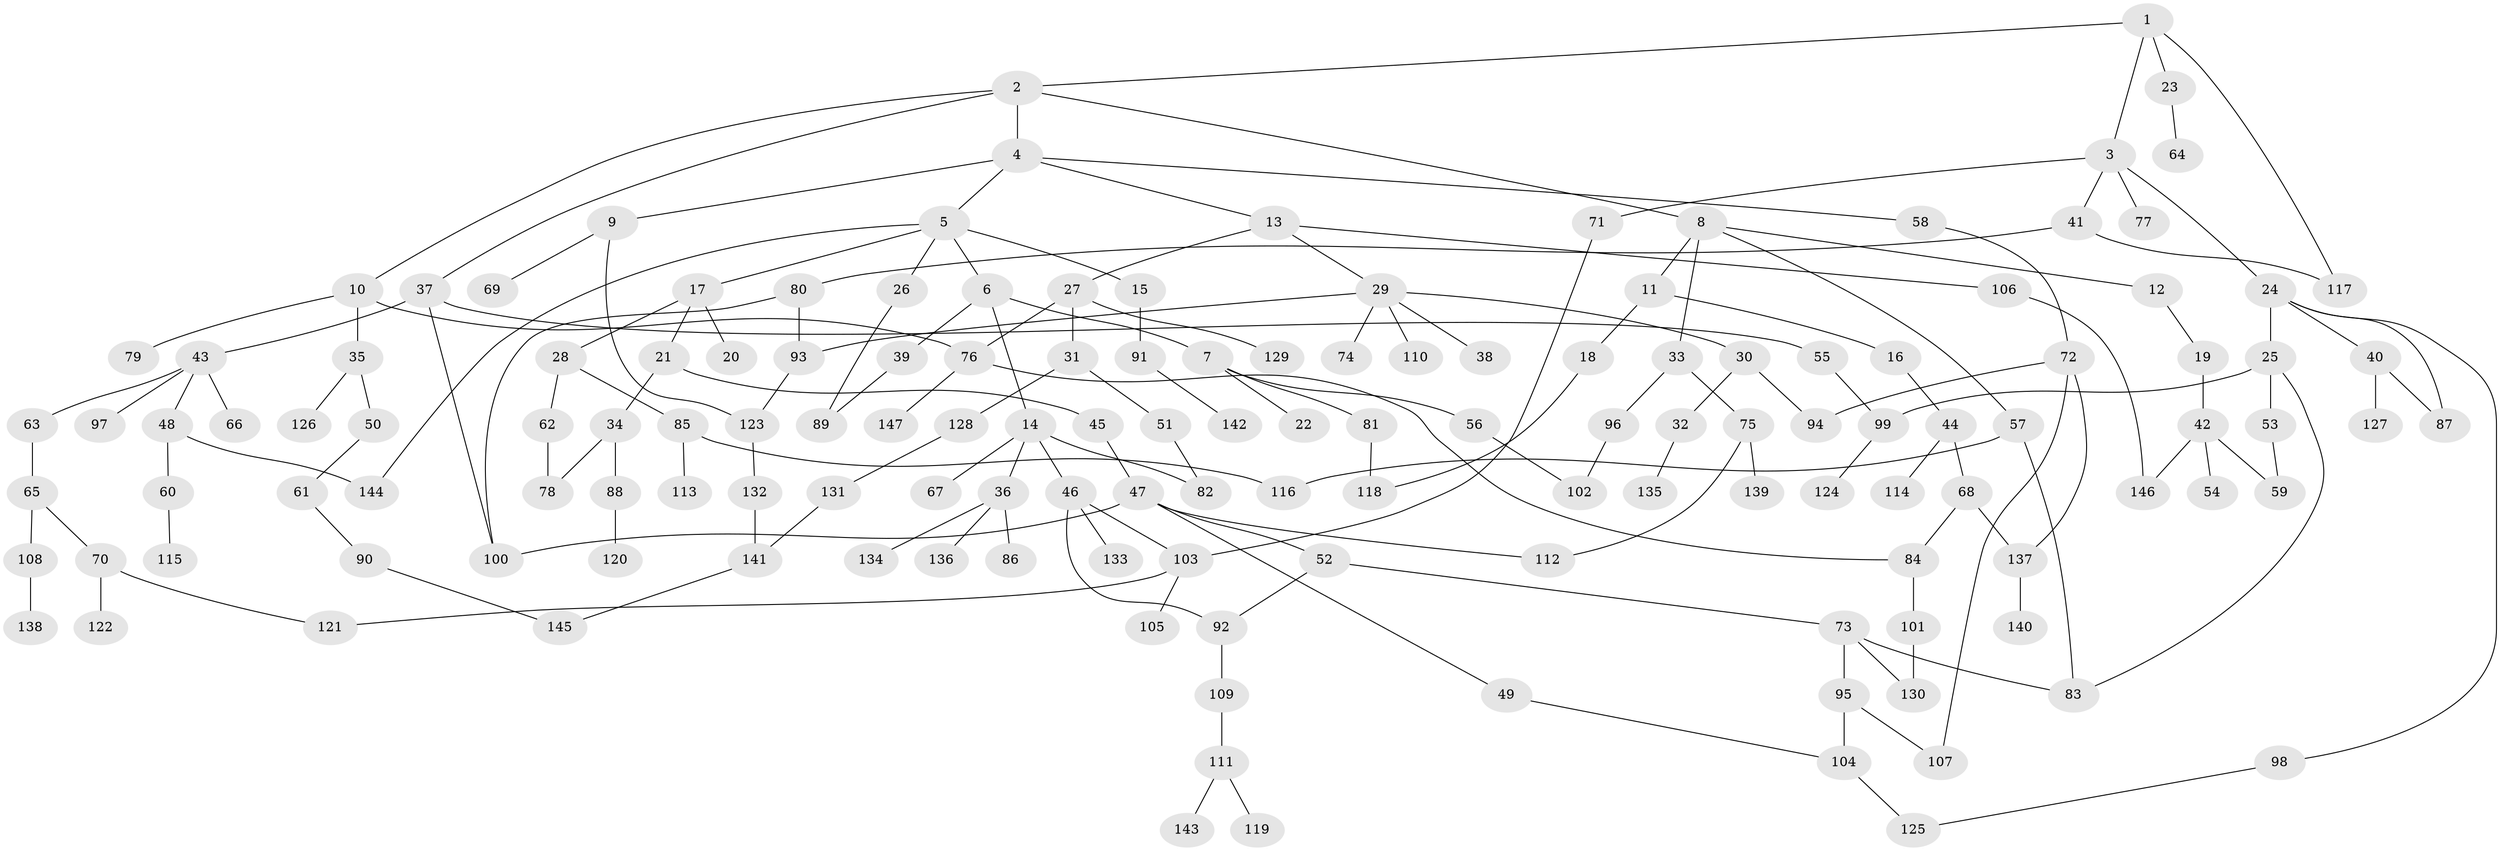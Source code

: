 // coarse degree distribution, {4: 0.07920792079207921, 8: 0.0297029702970297, 7: 0.0297029702970297, 5: 0.039603960396039604, 2: 0.3069306930693069, 3: 0.2376237623762376, 6: 0.009900990099009901, 1: 0.26732673267326734}
// Generated by graph-tools (version 1.1) at 2025/51/02/27/25 19:51:36]
// undirected, 147 vertices, 178 edges
graph export_dot {
graph [start="1"]
  node [color=gray90,style=filled];
  1;
  2;
  3;
  4;
  5;
  6;
  7;
  8;
  9;
  10;
  11;
  12;
  13;
  14;
  15;
  16;
  17;
  18;
  19;
  20;
  21;
  22;
  23;
  24;
  25;
  26;
  27;
  28;
  29;
  30;
  31;
  32;
  33;
  34;
  35;
  36;
  37;
  38;
  39;
  40;
  41;
  42;
  43;
  44;
  45;
  46;
  47;
  48;
  49;
  50;
  51;
  52;
  53;
  54;
  55;
  56;
  57;
  58;
  59;
  60;
  61;
  62;
  63;
  64;
  65;
  66;
  67;
  68;
  69;
  70;
  71;
  72;
  73;
  74;
  75;
  76;
  77;
  78;
  79;
  80;
  81;
  82;
  83;
  84;
  85;
  86;
  87;
  88;
  89;
  90;
  91;
  92;
  93;
  94;
  95;
  96;
  97;
  98;
  99;
  100;
  101;
  102;
  103;
  104;
  105;
  106;
  107;
  108;
  109;
  110;
  111;
  112;
  113;
  114;
  115;
  116;
  117;
  118;
  119;
  120;
  121;
  122;
  123;
  124;
  125;
  126;
  127;
  128;
  129;
  130;
  131;
  132;
  133;
  134;
  135;
  136;
  137;
  138;
  139;
  140;
  141;
  142;
  143;
  144;
  145;
  146;
  147;
  1 -- 2;
  1 -- 3;
  1 -- 23;
  1 -- 117;
  2 -- 4;
  2 -- 8;
  2 -- 10;
  2 -- 37;
  3 -- 24;
  3 -- 41;
  3 -- 71;
  3 -- 77;
  4 -- 5;
  4 -- 9;
  4 -- 13;
  4 -- 58;
  5 -- 6;
  5 -- 15;
  5 -- 17;
  5 -- 26;
  5 -- 144;
  6 -- 7;
  6 -- 14;
  6 -- 39;
  7 -- 22;
  7 -- 56;
  7 -- 81;
  8 -- 11;
  8 -- 12;
  8 -- 33;
  8 -- 57;
  9 -- 69;
  9 -- 123;
  10 -- 35;
  10 -- 76;
  10 -- 79;
  11 -- 16;
  11 -- 18;
  12 -- 19;
  13 -- 27;
  13 -- 29;
  13 -- 106;
  14 -- 36;
  14 -- 46;
  14 -- 67;
  14 -- 82;
  15 -- 91;
  16 -- 44;
  17 -- 20;
  17 -- 21;
  17 -- 28;
  18 -- 118;
  19 -- 42;
  21 -- 34;
  21 -- 45;
  23 -- 64;
  24 -- 25;
  24 -- 40;
  24 -- 98;
  24 -- 87;
  25 -- 53;
  25 -- 99;
  25 -- 83;
  26 -- 89;
  27 -- 31;
  27 -- 129;
  27 -- 76;
  28 -- 62;
  28 -- 85;
  29 -- 30;
  29 -- 38;
  29 -- 74;
  29 -- 93;
  29 -- 110;
  30 -- 32;
  30 -- 94;
  31 -- 51;
  31 -- 128;
  32 -- 135;
  33 -- 75;
  33 -- 96;
  34 -- 78;
  34 -- 88;
  35 -- 50;
  35 -- 126;
  36 -- 86;
  36 -- 134;
  36 -- 136;
  37 -- 43;
  37 -- 55;
  37 -- 100;
  39 -- 89;
  40 -- 87;
  40 -- 127;
  41 -- 80;
  41 -- 117;
  42 -- 54;
  42 -- 146;
  42 -- 59;
  43 -- 48;
  43 -- 63;
  43 -- 66;
  43 -- 97;
  44 -- 68;
  44 -- 114;
  45 -- 47;
  46 -- 92;
  46 -- 133;
  46 -- 103;
  47 -- 49;
  47 -- 52;
  47 -- 112;
  47 -- 100;
  48 -- 60;
  48 -- 144;
  49 -- 104;
  50 -- 61;
  51 -- 82;
  52 -- 73;
  52 -- 92;
  53 -- 59;
  55 -- 99;
  56 -- 102;
  57 -- 83;
  57 -- 116;
  58 -- 72;
  60 -- 115;
  61 -- 90;
  62 -- 78;
  63 -- 65;
  65 -- 70;
  65 -- 108;
  68 -- 84;
  68 -- 137;
  70 -- 121;
  70 -- 122;
  71 -- 103;
  72 -- 137;
  72 -- 107;
  72 -- 94;
  73 -- 95;
  73 -- 130;
  73 -- 83;
  75 -- 139;
  75 -- 112;
  76 -- 147;
  76 -- 84;
  80 -- 100;
  80 -- 93;
  81 -- 118;
  84 -- 101;
  85 -- 113;
  85 -- 116;
  88 -- 120;
  90 -- 145;
  91 -- 142;
  92 -- 109;
  93 -- 123;
  95 -- 104;
  95 -- 107;
  96 -- 102;
  98 -- 125;
  99 -- 124;
  101 -- 130;
  103 -- 105;
  103 -- 121;
  104 -- 125;
  106 -- 146;
  108 -- 138;
  109 -- 111;
  111 -- 119;
  111 -- 143;
  123 -- 132;
  128 -- 131;
  131 -- 141;
  132 -- 141;
  137 -- 140;
  141 -- 145;
}
